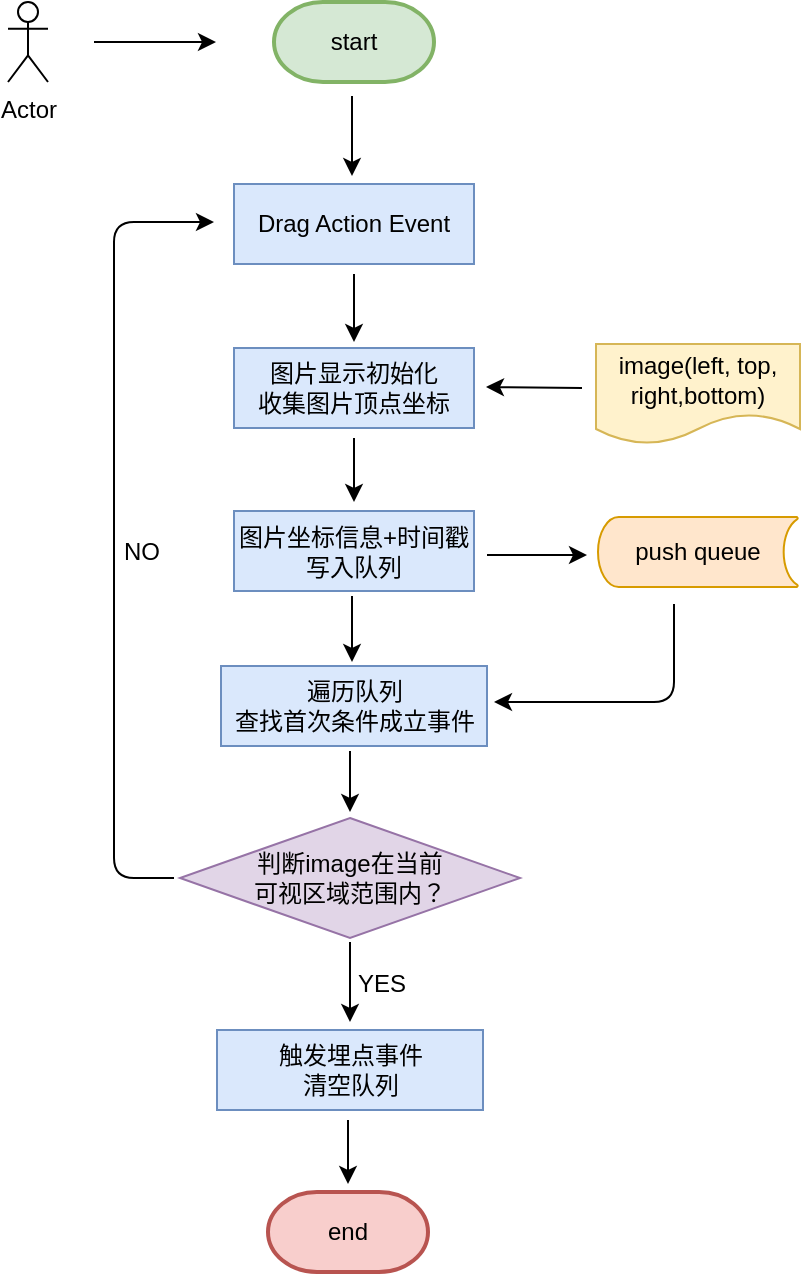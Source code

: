 <mxfile version="12.3.3" type="github" pages="1"><diagram id="dtDqbHUOznuzURWKmLgR" name="第 1 页"><mxGraphModel dx="1100" dy="632" grid="1" gridSize="10" guides="1" tooltips="1" connect="1" arrows="1" fold="1" page="1" pageScale="1" pageWidth="827" pageHeight="1169" math="0" shadow="0"><root><mxCell id="0"/><mxCell id="1" parent="0"/><mxCell id="2NJJfMFv6LIiQ3MhLOyo-1" value="Actor" style="shape=umlActor;verticalLabelPosition=bottom;labelBackgroundColor=#ffffff;verticalAlign=top;html=1;" parent="1" vertex="1"><mxGeometry x="157" y="90" width="20" height="40" as="geometry"/></mxCell><mxCell id="KFgDv6PylAYskxx2PQKA-1" value="start" style="strokeWidth=2;html=1;shape=mxgraph.flowchart.terminator;whiteSpace=wrap;fillColor=#d5e8d4;strokeColor=#82b366;shadow=0;gradientColor=none;" parent="1" vertex="1"><mxGeometry x="290" y="90" width="80" height="40" as="geometry"/></mxCell><mxCell id="KFgDv6PylAYskxx2PQKA-2" value="Drag Action Event" style="rounded=0;whiteSpace=wrap;html=1;fillColor=#dae8fc;strokeColor=#6c8ebf;" parent="1" vertex="1"><mxGeometry x="270" y="181" width="120" height="40" as="geometry"/></mxCell><mxCell id="KFgDv6PylAYskxx2PQKA-3" value="图片显示初始化&lt;br&gt;收集图片顶点坐标" style="rounded=0;whiteSpace=wrap;html=1;fillColor=#dae8fc;strokeColor=#6c8ebf;" parent="1" vertex="1"><mxGeometry x="270" y="263" width="120" height="40" as="geometry"/></mxCell><mxCell id="KFgDv6PylAYskxx2PQKA-4" value="end" style="strokeWidth=2;html=1;shape=mxgraph.flowchart.terminator;whiteSpace=wrap;fillColor=#f8cecc;strokeColor=#b85450;shadow=0;" parent="1" vertex="1"><mxGeometry x="287" y="685" width="80" height="40" as="geometry"/></mxCell><mxCell id="KFgDv6PylAYskxx2PQKA-6" value="image(left, top,&lt;br&gt;right,bottom)" style="shape=document;whiteSpace=wrap;html=1;boundedLbl=1;shadow=0;fillColor=#fff2cc;strokeColor=#d6b656;" parent="1" vertex="1"><mxGeometry x="451" y="261" width="102" height="50" as="geometry"/></mxCell><mxCell id="KFgDv6PylAYskxx2PQKA-7" value="判断image在当前&lt;br&gt;可视区域范围内？" style="strokeWidth=1;html=1;shape=mxgraph.flowchart.decision;whiteSpace=wrap;shadow=0;fillColor=#e1d5e7;strokeColor=#9673a6;" parent="1" vertex="1"><mxGeometry x="243" y="498" width="170" height="60" as="geometry"/></mxCell><mxCell id="KFgDv6PylAYskxx2PQKA-8" value="" style="endArrow=classic;html=1;" parent="1" edge="1"><mxGeometry width="50" height="50" relative="1" as="geometry"><mxPoint x="329" y="137" as="sourcePoint"/><mxPoint x="329" y="177" as="targetPoint"/></mxGeometry></mxCell><mxCell id="KFgDv6PylAYskxx2PQKA-9" value="" style="endArrow=classic;html=1;" parent="1" edge="1"><mxGeometry width="50" height="50" relative="1" as="geometry"><mxPoint x="444" y="283" as="sourcePoint"/><mxPoint x="396" y="282.5" as="targetPoint"/></mxGeometry></mxCell><mxCell id="KFgDv6PylAYskxx2PQKA-10" value="" style="endArrow=classic;html=1;" parent="1" edge="1"><mxGeometry width="50" height="50" relative="1" as="geometry"><mxPoint x="330" y="226" as="sourcePoint"/><mxPoint x="330" y="260" as="targetPoint"/></mxGeometry></mxCell><mxCell id="KFgDv6PylAYskxx2PQKA-11" value="" style="endArrow=classic;html=1;" parent="1" edge="1"><mxGeometry width="50" height="50" relative="1" as="geometry"><mxPoint x="240" y="528" as="sourcePoint"/><mxPoint x="260" y="200" as="targetPoint"/><Array as="points"><mxPoint x="210" y="528"/><mxPoint x="210" y="200"/></Array></mxGeometry></mxCell><mxCell id="KFgDv6PylAYskxx2PQKA-12" value="NO" style="text;html=1;resizable=0;points=[];autosize=1;align=left;verticalAlign=top;spacingTop=-4;" parent="1" vertex="1"><mxGeometry x="213" y="354.5" width="30" height="20" as="geometry"/></mxCell><mxCell id="KFgDv6PylAYskxx2PQKA-13" value="" style="endArrow=classic;html=1;" parent="1" edge="1"><mxGeometry width="50" height="50" relative="1" as="geometry"><mxPoint x="330" y="308" as="sourcePoint"/><mxPoint x="330" y="340" as="targetPoint"/></mxGeometry></mxCell><mxCell id="KFgDv6PylAYskxx2PQKA-14" value="图片坐标信息+时间戳&lt;br&gt;写入队列" style="rounded=0;whiteSpace=wrap;html=1;fillColor=#dae8fc;strokeColor=#6c8ebf;" parent="1" vertex="1"><mxGeometry x="270" y="344.5" width="120" height="40" as="geometry"/></mxCell><mxCell id="KFgDv6PylAYskxx2PQKA-16" value="push queue" style="strokeWidth=1;html=1;shape=mxgraph.flowchart.stored_data;whiteSpace=wrap;shadow=0;fillColor=#ffe6cc;strokeColor=#d79b00;" parent="1" vertex="1"><mxGeometry x="452" y="347.5" width="100" height="35" as="geometry"/></mxCell><mxCell id="KFgDv6PylAYskxx2PQKA-17" value="" style="endArrow=classic;html=1;" parent="1" edge="1"><mxGeometry width="50" height="50" relative="1" as="geometry"><mxPoint x="396.5" y="366.5" as="sourcePoint"/><mxPoint x="446.5" y="366.5" as="targetPoint"/></mxGeometry></mxCell><mxCell id="KFgDv6PylAYskxx2PQKA-18" value="" style="endArrow=classic;html=1;" parent="1" edge="1"><mxGeometry width="50" height="50" relative="1" as="geometry"><mxPoint x="327" y="649" as="sourcePoint"/><mxPoint x="327" y="681" as="targetPoint"/></mxGeometry></mxCell><mxCell id="KFgDv6PylAYskxx2PQKA-19" value="遍历队列&lt;br&gt;查找首次条件成立事件" style="rounded=0;whiteSpace=wrap;html=1;fillColor=#dae8fc;strokeColor=#6c8ebf;" parent="1" vertex="1"><mxGeometry x="263.5" y="422" width="133" height="40" as="geometry"/></mxCell><mxCell id="KFgDv6PylAYskxx2PQKA-21" value="" style="endArrow=classic;html=1;" parent="1" edge="1"><mxGeometry width="50" height="50" relative="1" as="geometry"><mxPoint x="329" y="387" as="sourcePoint"/><mxPoint x="329" y="420" as="targetPoint"/></mxGeometry></mxCell><mxCell id="KFgDv6PylAYskxx2PQKA-22" value="触发埋点事件&lt;br&gt;清空队列" style="rounded=0;whiteSpace=wrap;html=1;fillColor=#dae8fc;strokeColor=#6c8ebf;" parent="1" vertex="1"><mxGeometry x="261.5" y="604" width="133" height="40" as="geometry"/></mxCell><mxCell id="KFgDv6PylAYskxx2PQKA-23" value="" style="endArrow=classic;html=1;" parent="1" edge="1"><mxGeometry width="50" height="50" relative="1" as="geometry"><mxPoint x="490" y="391" as="sourcePoint"/><mxPoint x="400" y="440" as="targetPoint"/><Array as="points"><mxPoint x="490" y="440"/><mxPoint x="450" y="440"/></Array></mxGeometry></mxCell><mxCell id="KFgDv6PylAYskxx2PQKA-24" value="" style="endArrow=classic;html=1;" parent="1" edge="1"><mxGeometry width="50" height="50" relative="1" as="geometry"><mxPoint x="328" y="464.5" as="sourcePoint"/><mxPoint x="328" y="495" as="targetPoint"/></mxGeometry></mxCell><mxCell id="KFgDv6PylAYskxx2PQKA-25" value="" style="endArrow=classic;html=1;" parent="1" edge="1"><mxGeometry width="50" height="50" relative="1" as="geometry"><mxPoint x="328" y="560" as="sourcePoint"/><mxPoint x="328" y="600" as="targetPoint"/></mxGeometry></mxCell><mxCell id="KFgDv6PylAYskxx2PQKA-26" value="YES" style="text;html=1;resizable=0;points=[];align=left;verticalAlign=middle;labelBackgroundColor=#ffffff;labelPosition=right;verticalLabelPosition=middle;" parent="KFgDv6PylAYskxx2PQKA-25" vertex="1" connectable="0"><mxGeometry x="-0.36" y="1" relative="1" as="geometry"><mxPoint x="1" y="8" as="offset"/></mxGeometry></mxCell><mxCell id="KFgDv6PylAYskxx2PQKA-27" value="" style="endArrow=classic;html=1;" parent="1" edge="1"><mxGeometry width="50" height="50" relative="1" as="geometry"><mxPoint x="200" y="110" as="sourcePoint"/><mxPoint x="261" y="110" as="targetPoint"/></mxGeometry></mxCell></root></mxGraphModel></diagram></mxfile>